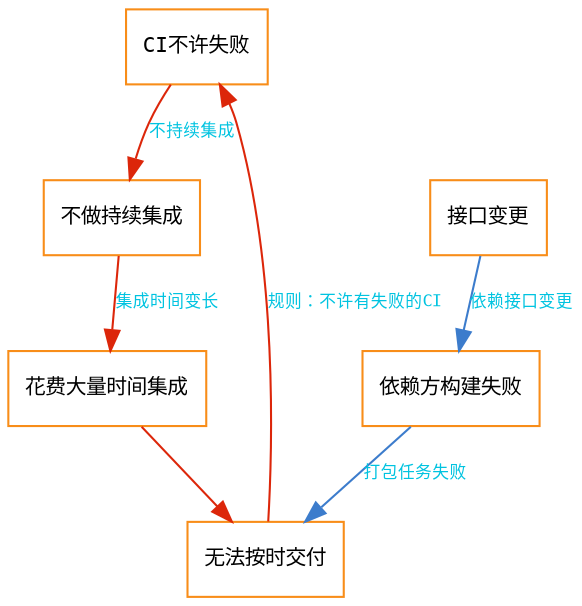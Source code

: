 digraph {
	fontname="Microsoft YaHei";
    fontsize=10;

    graph [dpi=180];

    node [shape="record", color="#F88D19", fontname="Consolas", fontsize=10];
    edge [color="#3C7CCC", fontname="Consolas", fontsize=10];

	no_ci_failure [label="CI不许失败"];

    interface_change [label="接口变更"];    
    no_ci [label="不做持续集成"];

    ci_failure_by_change [label="依赖方构建失败"];
    no_deliver [label="无法按时交付"];

    long_time_integrate [label="花费大量时间集成"];

    edge [fontcolor="#00C3E0", fontsize=8];
    interface_change -> ci_failure_by_change [label="依赖接口变更"];
    
    ci_failure_by_change -> no_deliver [label="打包任务失败"];

    edge [color="#DC260A"];
    no_deliver -> no_ci_failure [label="规则：不许有失败的CI"];
    no_ci_failure -> no_ci [label="不持续集成"];

    no_ci -> long_time_integrate [label="集成时间变长"];
    long_time_integrate -> no_deliver;
}
